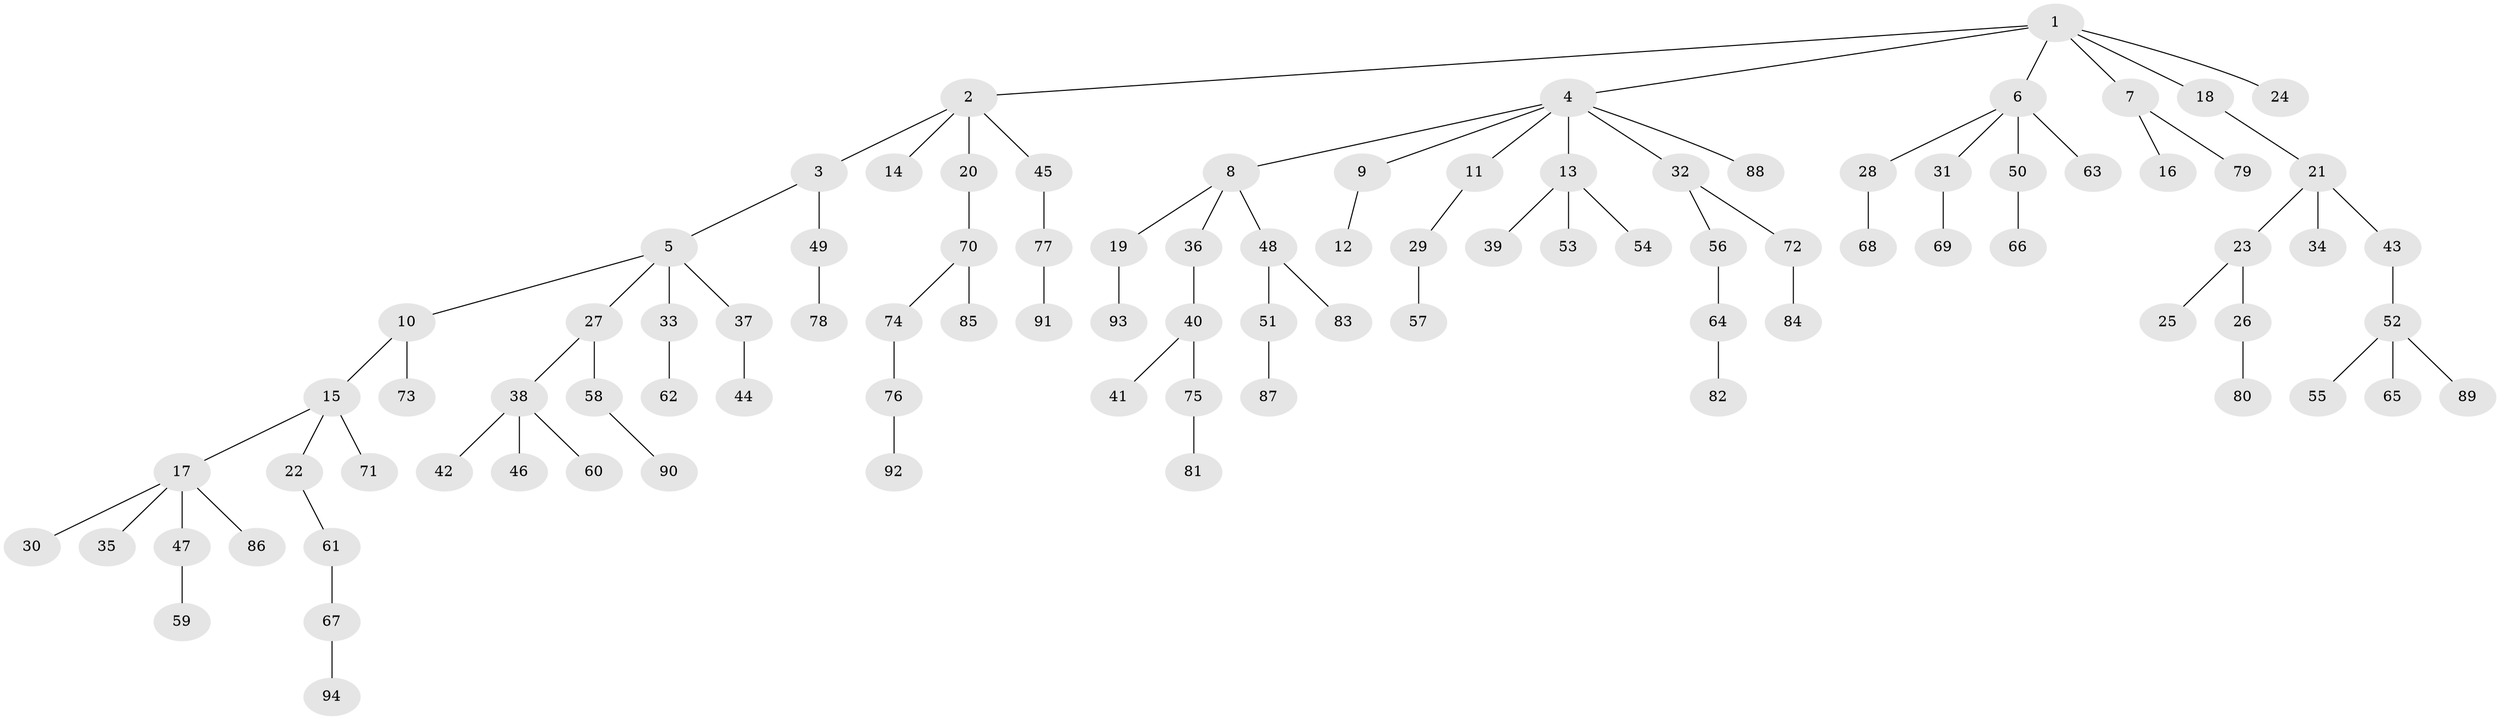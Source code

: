 // coarse degree distribution, {7: 0.015873015873015872, 4: 0.031746031746031744, 3: 0.14285714285714285, 6: 0.015873015873015872, 5: 0.06349206349206349, 1: 0.5714285714285714, 2: 0.15873015873015872}
// Generated by graph-tools (version 1.1) at 2025/24/03/03/25 07:24:06]
// undirected, 94 vertices, 93 edges
graph export_dot {
graph [start="1"]
  node [color=gray90,style=filled];
  1;
  2;
  3;
  4;
  5;
  6;
  7;
  8;
  9;
  10;
  11;
  12;
  13;
  14;
  15;
  16;
  17;
  18;
  19;
  20;
  21;
  22;
  23;
  24;
  25;
  26;
  27;
  28;
  29;
  30;
  31;
  32;
  33;
  34;
  35;
  36;
  37;
  38;
  39;
  40;
  41;
  42;
  43;
  44;
  45;
  46;
  47;
  48;
  49;
  50;
  51;
  52;
  53;
  54;
  55;
  56;
  57;
  58;
  59;
  60;
  61;
  62;
  63;
  64;
  65;
  66;
  67;
  68;
  69;
  70;
  71;
  72;
  73;
  74;
  75;
  76;
  77;
  78;
  79;
  80;
  81;
  82;
  83;
  84;
  85;
  86;
  87;
  88;
  89;
  90;
  91;
  92;
  93;
  94;
  1 -- 2;
  1 -- 4;
  1 -- 6;
  1 -- 7;
  1 -- 18;
  1 -- 24;
  2 -- 3;
  2 -- 14;
  2 -- 20;
  2 -- 45;
  3 -- 5;
  3 -- 49;
  4 -- 8;
  4 -- 9;
  4 -- 11;
  4 -- 13;
  4 -- 32;
  4 -- 88;
  5 -- 10;
  5 -- 27;
  5 -- 33;
  5 -- 37;
  6 -- 28;
  6 -- 31;
  6 -- 50;
  6 -- 63;
  7 -- 16;
  7 -- 79;
  8 -- 19;
  8 -- 36;
  8 -- 48;
  9 -- 12;
  10 -- 15;
  10 -- 73;
  11 -- 29;
  13 -- 39;
  13 -- 53;
  13 -- 54;
  15 -- 17;
  15 -- 22;
  15 -- 71;
  17 -- 30;
  17 -- 35;
  17 -- 47;
  17 -- 86;
  18 -- 21;
  19 -- 93;
  20 -- 70;
  21 -- 23;
  21 -- 34;
  21 -- 43;
  22 -- 61;
  23 -- 25;
  23 -- 26;
  26 -- 80;
  27 -- 38;
  27 -- 58;
  28 -- 68;
  29 -- 57;
  31 -- 69;
  32 -- 56;
  32 -- 72;
  33 -- 62;
  36 -- 40;
  37 -- 44;
  38 -- 42;
  38 -- 46;
  38 -- 60;
  40 -- 41;
  40 -- 75;
  43 -- 52;
  45 -- 77;
  47 -- 59;
  48 -- 51;
  48 -- 83;
  49 -- 78;
  50 -- 66;
  51 -- 87;
  52 -- 55;
  52 -- 65;
  52 -- 89;
  56 -- 64;
  58 -- 90;
  61 -- 67;
  64 -- 82;
  67 -- 94;
  70 -- 74;
  70 -- 85;
  72 -- 84;
  74 -- 76;
  75 -- 81;
  76 -- 92;
  77 -- 91;
}
